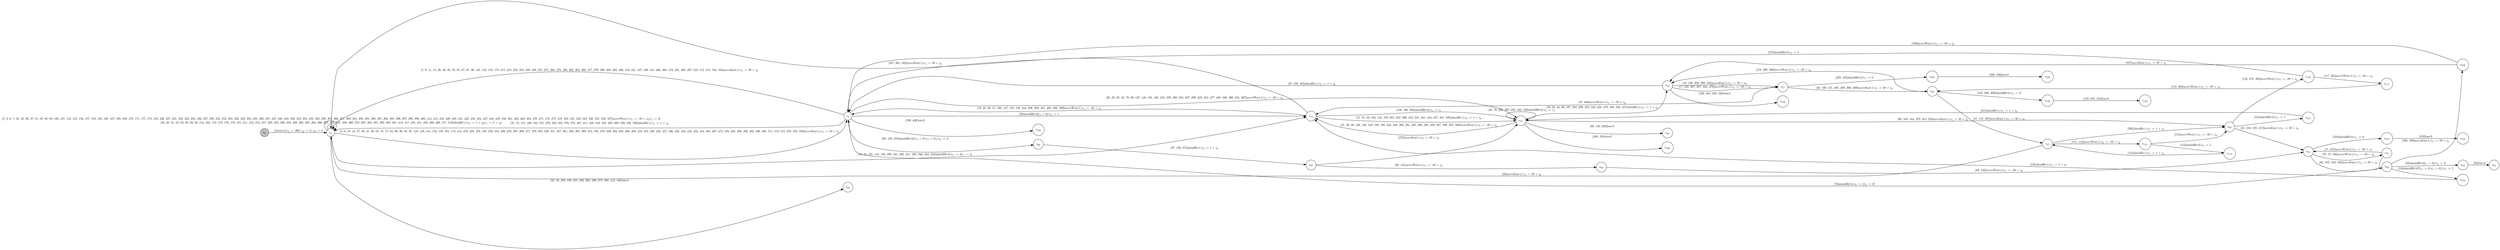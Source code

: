 digraph EFSM{
  graph [rankdir="LR", fontname="Latin Modern Math"];
  node [color="black", fillcolor="white", shape="circle", style="filled", fontname="Latin Modern Math"];
  edge [fontname="Latin Modern Math"];

  s0[fillcolor="gray", label=<s<sub>0</sub>>];
  s1[label=<s<sub>1</sub>>];
  s4[label=<s<sub>4</sub>>];
  s14[label=<s<sub>14</sub>>];
  s15[label=<s<sub>15</sub>>];
  s16[label=<s<sub>16</sub>>];
  s17[label=<s<sub>17</sub>>];
  s32[label=<s<sub>32</sub>>];
  s46[label=<s<sub>46</sub>>];
  s47[label=<s<sub>47</sub>>];
  s60[label=<s<sub>60</sub>>];
  s61[label=<s<sub>61</sub>>];
  s62[label=<s<sub>62</sub>>];
  s63[label=<s<sub>63</sub>>];
  s64[label=<s<sub>64</sub>>];
  s66[label=<s<sub>66</sub>>];
  s67[label=<s<sub>67</sub>>];
  s68[label=<s<sub>68</sub>>];
  s70[label=<s<sub>70</sub>>];
  s80[label=<s<sub>80</sub>>];
  s100[label=<s<sub>100</sub>>];
  s106[label=<s<sub>106</sub>>];
  s111[label=<s<sub>111</sub>>];
  s112[label=<s<sub>112</sub>>];
  s116[label=<s<sub>116</sub>>];
  s117[label=<s<sub>117</sub>>];
  s122[label=<s<sub>122</sub>>];
  s123[label=<s<sub>123</sub>>];
  s134[label=<s<sub>134</sub>>];
  s199[label=<s<sub>199</sub>>];
  s314[label=<s<sub>314</sub>>];
  s318[label=<s<sub>318</sub>>];
  s319[label=<s<sub>319</sub>>];
  s325[label=<s<sub>325</sub>>];
  s326[label=<s<sub>326</sub>>];
  s446[label=<s<sub>446</sub>>];

  s0->s1[label=<<i> [1]start:2/o<sub>1</sub> := 200, o<sub>2</sub> := 3, o<sub>3</sub> := 0</i>>];
  s17->s14[label=<<i> [18, 480]moveWest:1/o<sub>1</sub> := -50 + i<sub>0</sub></i>>];
  s15->s16[label=<<i> [16, 24, 44, 99, 197, 203, 298, 323, 343, 424, 478, 483, 502, 527]alienHit:1/o<sub>1</sub> := 1 + i<sub>0</sub></i>>];
  s4->s1[label=<<i> [5, 9, 11, 13, 26, 40, 50, 76, 85, 87, 91, 96, 125, 142, 153, 175, 215, 219, 222, 224, 229, 249, 255, 257, 268, 278, 330, 362, 364, 368, 377, 379, 390, 403, 405, 409, 419, 421, 437, 439, 441, 466, 468, 473, 491, 495, 497, 510, 512, 514, 516, 534]moveEast:1/o<sub>1</sub> := 50 + i<sub>0</sub></i>>];
  s47->s1[label=<<i> [48]moveEast:1/o<sub>1</sub> := 50 + i<sub>0</sub></i>>];
  s1->s32[label=<<i> [32, 53, 163, 180, 221, 240, 265, 339, 373, 388, 412, 540]win:0</i>>];
  s4->s14[label=<<i> [58]shieldHit:0&#91;r<sub>1</sub> &gt; 0&#93;/o<sub>1</sub> := 1</i>>];
  s61->s62[label=<<i> [62, 105, 133, 188]moveEast:1/o<sub>1</sub> := 50 + i<sub>0</sub></i>>];
  s62->s63[label=<<i> [63]shieldHit:0&#91;r<sub>1</sub> &gt; 0&#93;/o<sub>1</sub> := 0</i>>];
  s63->s64[label=<<i> [64]lose:0</i>>];
  s67->s68[label=<<i> [68, 131]moveWest:1/o<sub>1</sub> := -50 + i<sub>0</sub></i>>];
  s68->s61[label=<<i> [69, 132]moveWest:1/o<sub>1</sub> := -50 + i<sub>0</sub></i>>];
  s70->s61[label=<<i> [71, 187]moveWest:1/o<sub>1</sub> := -50 + i<sub>0</sub></i>>];
  s70->s4[label=<<i> [73]shieldHit:0/o<sub>1</sub> := 1&#91;r<sub>1</sub> := 0&#93;</i>>];
  s4->s1[label=<<i> [31, 74, 151, 160, 162, 251, 276, 352, 358, 370, 375, 407, 411, 428, 443, 453, 489, 493, 529, 536, 539]alienHit:1/o<sub>1</sub> := 1 + i<sub>0</sub></i>>];
  s15->s80[label=<<i> [80, 140, 293]lose:0</i>>];
  s62->s106[label=<<i> [106, 189]moveEast:1/o<sub>1</sub> := 50 + i<sub>0</sub></i>>];
  s106->s16[label=<<i> [107]moveEast:1/o<sub>1</sub> := 50 + i<sub>0</sub></i>>];
  s17->s46[label=<<i> [46, 109, 121, 205, 208, 300, 308]moveEast:1/o<sub>1</sub> := 50 + i<sub>0</sub></i>>];
  s47->s111[label=<<i> [111, 114]moveWest:1/o<sub>1</sub> := -50 + i<sub>0</sub></i>>];
  s111->s112[label=<<i> [112]shieldHit:0/o<sub>1</sub> := 1</i>>];
  s112->s47[label=<<i> [113]alienHit:1/o<sub>1</sub> := 1 + i<sub>0</sub></i>>];
  s111->s60[label=<<i> [115]moveWest:1/o<sub>1</sub> := -50 + i<sub>0</sub></i>>];
  s116->s117[label=<<i> [117, 304]moveWest:1/o<sub>1</sub> := -50 + i<sub>0</sub></i>>];
  s117->s46[label=<<i> [118, 305]moveWest:1/o<sub>1</sub> := -50 + i<sub>0</sub></i>>];
  s4->s66[label=<<i> [66, 129, 270]shieldHit:0&#91;!(r<sub>1</sub> &gt; 0&or;r<sub>1</sub> &gt; 0)&#93;/o<sub>1</sub> := 2</i>>];
  s66->s67[label=<<i> [67, 130, 271]alienHit:1/o<sub>1</sub> := 1 + i<sub>0</sub></i>>];
  s62->s134[label=<<i> [134]shieldHit:0&#91;!(r<sub>1</sub> &gt; 0&or;r<sub>1</sub> &gt; 0)&#93;/o<sub>1</sub> := 1</i>>];
  s134->s14[label=<<i> [135]alienHit:1/o<sub>1</sub> := 1 + i<sub>0</sub></i>>];
  s14->s4[label=<<i> [19, 22, 30, 57, 136, 147, 150, 193, 244, 286, 289, 481, 488, 506, 509]moveWest:1/o<sub>1</sub> := -50 + i<sub>0</sub></i>>];
  s60->s61[label=<<i> [61, 104, 185, 317]moveEast:1/o<sub>1</sub> := 50 + i<sub>0</sub></i>>];
  s61->s70[label=<<i> [70, 72, 186]moveWest:1/o<sub>1</sub> := -50 + i<sub>0</sub></i>>];
  s106->s4[label=<<i> [190]moveWest:1/o<sub>1</sub> := -50 + i<sub>0</sub></i>>];
  s4->s15[label=<<i> [20, 23, 28, 42, 78, 98, 137, 148, 191, 194, 245, 259, 280, 284, 287, 290, 423, 455, 477, 482, 486, 499, 504, 507]moveWest:1/o<sub>1</sub> := -50 + i<sub>0</sub></i>>];
  s15->s14[label=<<i> [21, 29, 56, 138, 146, 149, 192, 195, 243, 246, 260, 281, 285, 288, 291, 456, 487, 500, 505, 508]moveWest:1/o<sub>1</sub> := -50 + i<sub>0</sub></i>>];
  s4->s199[label=<<i> [199, 426]win:0</i>>];
  s46->s16[label=<<i> [119, 206, 306]moveWest:1/o<sub>1</sub> := -50 + i<sub>0</sub></i>>];
  s16->s17[label=<<i> [17, 120, 207, 307, 344, 479]moveWest:1/o<sub>1</sub> := -50 + i<sub>0</sub></i>>];
  s46->s122[label=<<i> [122, 209, 309]shieldHit:0/o<sub>1</sub> := 0</i>>];
  s122->s123[label=<<i> [123, 210, 310]lose:0</i>>];
  s14->s1[label=<<i> [247, 261, 282]moveEast:1/o<sub>1</sub> := 50 + i<sub>0</sub></i>>];
  s1->s1[label=<<i> [33, 38, 51, 52, 83, 92, 93, 94, 154, 164, 172, 173, 176, 179, 181, 211, 212, 213, 217, 220, 225, 230, 234, 239, 262, 263, 264, 266, 327, 328, 331, 338, 360, 372, 382, 384, 387, 392, 393, 401, 413, 417, 435, 451, 459, 460, 469, 517, 518]alienHit:1/o<sub>1</sub> := 1 + i<sub>0</sub>&#91;r<sub>1</sub> := 2 &times; i<sub>0</sub>&#93;</i>>];
  s67->s15[label=<<i> [272]moveEast:1/o<sub>1</sub> := 50 + i<sub>0</sub></i>>];
  s15->s60[label=<<i> [60, 103, 184, 273, 313, 316]moveEast:1/o<sub>1</sub> := 50 + i<sub>0</sub></i>>];
  s60->s116[label=<<i> [116, 274, 303]moveWest:1/o<sub>1</sub> := -50 + i<sub>0</sub></i>>];
  s116->s4[label=<<i> [275]shieldHit:0/o<sub>1</sub> := 1</i>>];
  s1->s4[label=<<i> [4, 8, 10, 12, 27, 39, 41, 49, 65, 75, 77, 84, 86, 90, 95, 97, 124, 128, 141, 152, 159, 161, 174, 214, 218, 223, 228, 248, 250, 254, 256, 258, 267, 269, 277, 279, 283, 329, 351, 357, 361, 363, 367, 369, 374, 376, 378, 389, 402, 404, 406, 408, 410, 418, 420, 422, 427, 436, 438, 440, 442, 452, 454, 465, 467, 472, 476, 485, 490, 492, 494, 496, 498, 511, 513, 515, 533, 535, 538]moveEast:1/o<sub>1</sub> := 50 + i<sub>0</sub></i>>];
  s14->s15[label=<<i> [139, 196, 292]shieldHit:0/o<sub>1</sub> := r<sub>1</sub></i>>];
  s16->s17[label=<<i> [45, 108, 204, 299, 324]moveEast:1/o<sub>1</sub> := 50 + i<sub>0</sub></i>>];
  s46->s47[label=<<i> [47, 110, 301]moveEast:1/o<sub>1</sub> := 50 + i<sub>0</sub></i>>];
  s47->s60[label=<<i> [302]alienHit:1/o<sub>1</sub> := 1 + i<sub>0</sub></i>>];
  s60->s314[label=<<i> [314]shieldHit:0/o<sub>1</sub> := 1</i>>];
  s314->s15[label=<<i> [315]alienHit:1/o<sub>1</sub> := 1 + i<sub>0</sub></i>>];
  s61->s318[label=<<i> [318]shieldHit:0/o<sub>1</sub> := 0</i>>];
  s318->s319[label=<<i> [319]lose:0</i>>];
  s17->s325[label=<<i> [325, 345]shieldHit:0/o<sub>1</sub> := 0</i>>];
  s325->s326[label=<<i> [326, 346]lose:0</i>>];
  s16->s4[label=<<i> [25, 198, 425]alienHit:1/o<sub>1</sub> := 1 + i<sub>0</sub></i>>];
  s1->s14[label=<<i> [14, 54, 101, 144, 182, 200, 241, 295, 311, 320, 340, 444, 524]shieldHit:0/o<sub>1</sub> := 2&#91;r<sub>1</sub> := 1&#93;</i>>];
  s15->s446[label=<<i> [446, 458]win:0</i>>];
  s14->s15[label=<<i> [15, 55, 59, 102, 145, 183, 201, 242, 296, 312, 321, 341, 445, 457, 501, 525]alienHit:1/o<sub>1</sub> := 1 + i<sub>0</sub></i>>];
  s1->s1[label=<<i> [2, 3, 6, 7, 34, 35, 36, 37, 81, 82, 88, 89, 126, 127, 143, 155, 156, 157, 158, 165, 166, 167, 168, 169, 170, 171, 177, 178, 216, 226, 227, 231, 232, 233, 235, 236, 237, 238, 252, 253, 294, 332, 333, 334, 335, 336, 337, 347, 348, 349, 350, 353, 354, 355, 356, 359, 365, 366, 371, 380, 381, 383, 385, 386, 391, 394, 395, 396, 397, 398, 399, 400, 414, 415, 416, 429, 430, 431, 432, 433, 434, 447, 448, 449, 450, 461, 462, 463, 464, 470, 471, 474, 475, 519, 520, 521, 522, 523, 530, 531, 532, 537]moveWest:1/o<sub>1</sub> := -50 + i<sub>0</sub>&#91;r<sub>1</sub> := 0&#93;</i>>];
  s15->s15[label=<<i> [43, 79, 202, 297, 322, 342, 526]shieldHit:0/o<sub>1</sub> := r<sub>1</sub></i>>];
  s16->s100[label=<<i> [100, 484, 503, 528]win:0</i>>];
}